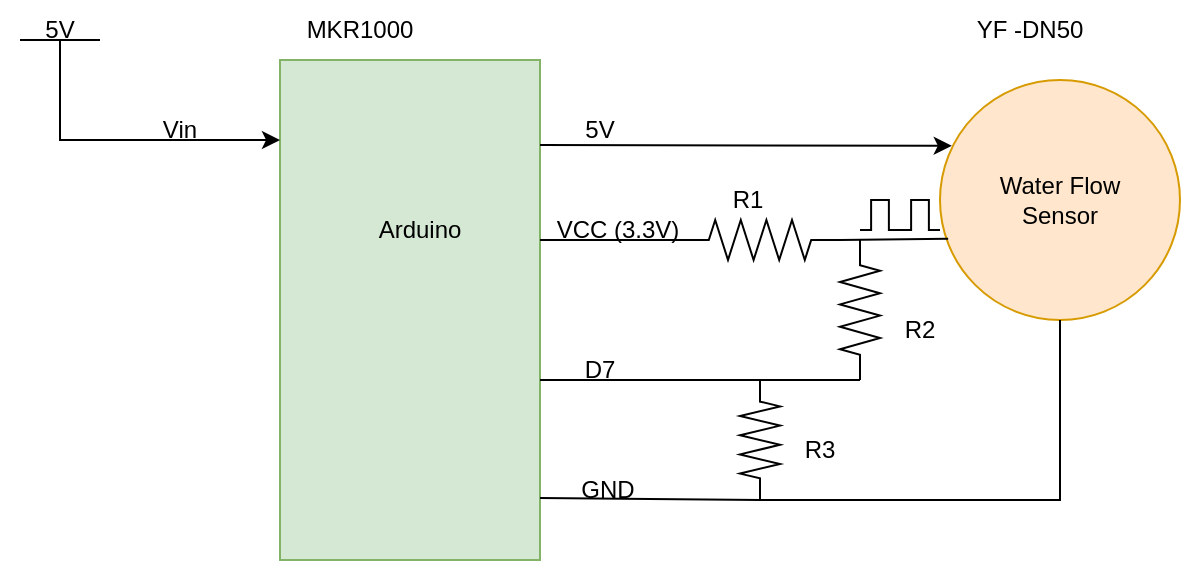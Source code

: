 <mxfile version="21.3.6" type="device">
  <diagram name="Page-1" id="PoN5YOy8r2xWtBs_J4a4">
    <mxGraphModel dx="662" dy="423" grid="0" gridSize="10" guides="1" tooltips="1" connect="1" arrows="1" fold="1" page="1" pageScale="1" pageWidth="850" pageHeight="1100" math="0" shadow="0">
      <root>
        <mxCell id="0" />
        <mxCell id="1" parent="0" />
        <mxCell id="cmkDTEEsIGNF2_mVubtz-1" value="" style="rounded=0;whiteSpace=wrap;html=1;fillColor=#d5e8d4;strokeColor=#82b366;" parent="1" vertex="1">
          <mxGeometry x="200" y="150" width="130" height="250" as="geometry" />
        </mxCell>
        <mxCell id="cmkDTEEsIGNF2_mVubtz-2" value="MKR1000" style="text;html=1;strokeColor=none;fillColor=none;align=center;verticalAlign=middle;whiteSpace=wrap;rounded=0;" parent="1" vertex="1">
          <mxGeometry x="210" y="120" width="60" height="30" as="geometry" />
        </mxCell>
        <mxCell id="cmkDTEEsIGNF2_mVubtz-4" value="Vin" style="text;html=1;strokeColor=none;fillColor=none;align=center;verticalAlign=middle;whiteSpace=wrap;rounded=0;" parent="1" vertex="1">
          <mxGeometry x="120" y="170" width="60" height="30" as="geometry" />
        </mxCell>
        <mxCell id="cmkDTEEsIGNF2_mVubtz-6" value="5V" style="text;html=1;strokeColor=none;fillColor=none;align=center;verticalAlign=middle;whiteSpace=wrap;rounded=0;" parent="1" vertex="1">
          <mxGeometry x="330" y="170" width="60" height="30" as="geometry" />
        </mxCell>
        <mxCell id="cmkDTEEsIGNF2_mVubtz-7" value="" style="endArrow=none;html=1;rounded=0;" parent="1" edge="1">
          <mxGeometry width="50" height="50" relative="1" as="geometry">
            <mxPoint x="330" y="240" as="sourcePoint" />
            <mxPoint x="400" y="240" as="targetPoint" />
          </mxGeometry>
        </mxCell>
        <mxCell id="cmkDTEEsIGNF2_mVubtz-10" value="" style="endArrow=none;html=1;rounded=0;" parent="1" edge="1">
          <mxGeometry width="50" height="50" relative="1" as="geometry">
            <mxPoint x="330" y="310" as="sourcePoint" />
            <mxPoint x="490" y="310" as="targetPoint" />
          </mxGeometry>
        </mxCell>
        <mxCell id="cmkDTEEsIGNF2_mVubtz-11" value="D7" style="text;html=1;strokeColor=none;fillColor=none;align=center;verticalAlign=middle;whiteSpace=wrap;rounded=0;" parent="1" vertex="1">
          <mxGeometry x="330" y="290" width="60" height="30" as="geometry" />
        </mxCell>
        <mxCell id="cmkDTEEsIGNF2_mVubtz-12" value="" style="ellipse;whiteSpace=wrap;html=1;aspect=fixed;fillColor=#ffe6cc;strokeColor=#d79b00;" parent="1" vertex="1">
          <mxGeometry x="530" y="160" width="120" height="120" as="geometry" />
        </mxCell>
        <mxCell id="cmkDTEEsIGNF2_mVubtz-16" value="YF -DN50" style="text;html=1;strokeColor=none;fillColor=none;align=center;verticalAlign=middle;whiteSpace=wrap;rounded=0;" parent="1" vertex="1">
          <mxGeometry x="545" y="120" width="60" height="30" as="geometry" />
        </mxCell>
        <mxCell id="cmkDTEEsIGNF2_mVubtz-17" value="Arduino" style="text;html=1;strokeColor=none;fillColor=none;align=center;verticalAlign=middle;whiteSpace=wrap;rounded=0;" parent="1" vertex="1">
          <mxGeometry x="240" y="220" width="60" height="30" as="geometry" />
        </mxCell>
        <mxCell id="cmkDTEEsIGNF2_mVubtz-18" value="Water Flow Sensor" style="text;html=1;strokeColor=none;fillColor=none;align=center;verticalAlign=middle;whiteSpace=wrap;rounded=0;" parent="1" vertex="1">
          <mxGeometry x="555" y="200" width="70" height="40" as="geometry" />
        </mxCell>
        <mxCell id="cmkDTEEsIGNF2_mVubtz-19" value="" style="endArrow=none;html=1;rounded=0;" parent="1" edge="1">
          <mxGeometry width="50" height="50" relative="1" as="geometry">
            <mxPoint x="70" y="140" as="sourcePoint" />
            <mxPoint x="110" y="140" as="targetPoint" />
          </mxGeometry>
        </mxCell>
        <mxCell id="cmkDTEEsIGNF2_mVubtz-20" value="" style="endArrow=classic;html=1;rounded=0;entryX=0;entryY=0.16;entryDx=0;entryDy=0;entryPerimeter=0;" parent="1" edge="1" target="cmkDTEEsIGNF2_mVubtz-1">
          <mxGeometry width="50" height="50" relative="1" as="geometry">
            <mxPoint x="90" y="140" as="sourcePoint" />
            <mxPoint x="130" y="190" as="targetPoint" />
            <Array as="points">
              <mxPoint x="90" y="190" />
            </Array>
          </mxGeometry>
        </mxCell>
        <mxCell id="cmkDTEEsIGNF2_mVubtz-21" value="5V" style="text;html=1;strokeColor=none;fillColor=none;align=center;verticalAlign=middle;whiteSpace=wrap;rounded=0;" parent="1" vertex="1">
          <mxGeometry x="60" y="120" width="60" height="30" as="geometry" />
        </mxCell>
        <mxCell id="SAALodXpD7ASV4AYtFlF-1" value="" style="endArrow=none;html=1;rounded=0;exitX=1;exitY=0.5;exitDx=0;exitDy=0;exitPerimeter=0;" edge="1" parent="1" source="SAALodXpD7ASV4AYtFlF-15">
          <mxGeometry width="50" height="50" relative="1" as="geometry">
            <mxPoint x="400" y="370" as="sourcePoint" />
            <mxPoint x="330" y="369" as="targetPoint" />
          </mxGeometry>
        </mxCell>
        <mxCell id="SAALodXpD7ASV4AYtFlF-3" value="VCC (3.3V)" style="text;html=1;strokeColor=none;fillColor=none;align=center;verticalAlign=middle;whiteSpace=wrap;rounded=0;" vertex="1" parent="1">
          <mxGeometry x="334" y="220" width="70" height="30" as="geometry" />
        </mxCell>
        <mxCell id="SAALodXpD7ASV4AYtFlF-8" value="" style="pointerEvents=1;verticalLabelPosition=bottom;shadow=0;dashed=0;align=center;html=1;verticalAlign=top;shape=mxgraph.electrical.resistors.resistor_2;" vertex="1" parent="1">
          <mxGeometry x="400" y="230" width="80" height="20" as="geometry" />
        </mxCell>
        <mxCell id="SAALodXpD7ASV4AYtFlF-12" value="R1" style="text;html=1;strokeColor=none;fillColor=none;align=center;verticalAlign=middle;whiteSpace=wrap;rounded=0;" vertex="1" parent="1">
          <mxGeometry x="404" y="205" width="60" height="30" as="geometry" />
        </mxCell>
        <mxCell id="SAALodXpD7ASV4AYtFlF-13" value="" style="pointerEvents=1;verticalLabelPosition=bottom;shadow=0;dashed=0;align=center;html=1;verticalAlign=top;shape=mxgraph.electrical.resistors.resistor_2;direction=south;" vertex="1" parent="1">
          <mxGeometry x="480" y="240" width="20" height="70" as="geometry" />
        </mxCell>
        <mxCell id="SAALodXpD7ASV4AYtFlF-15" value="" style="pointerEvents=1;verticalLabelPosition=bottom;shadow=0;dashed=0;align=center;html=1;verticalAlign=top;shape=mxgraph.electrical.resistors.resistor_2;direction=south;" vertex="1" parent="1">
          <mxGeometry x="430" y="310" width="20" height="60" as="geometry" />
        </mxCell>
        <mxCell id="SAALodXpD7ASV4AYtFlF-16" value="GND" style="text;html=1;strokeColor=none;fillColor=none;align=center;verticalAlign=middle;whiteSpace=wrap;rounded=0;" vertex="1" parent="1">
          <mxGeometry x="334" y="350" width="60" height="30" as="geometry" />
        </mxCell>
        <mxCell id="SAALodXpD7ASV4AYtFlF-19" value="" style="endArrow=classic;html=1;rounded=0;exitX=0;exitY=0.75;exitDx=0;exitDy=0;entryX=0.049;entryY=0.274;entryDx=0;entryDy=0;entryPerimeter=0;" edge="1" parent="1" source="cmkDTEEsIGNF2_mVubtz-6" target="cmkDTEEsIGNF2_mVubtz-12">
          <mxGeometry width="50" height="50" relative="1" as="geometry">
            <mxPoint x="420" y="210" as="sourcePoint" />
            <mxPoint x="470" y="160" as="targetPoint" />
          </mxGeometry>
        </mxCell>
        <mxCell id="SAALodXpD7ASV4AYtFlF-20" value="" style="endArrow=none;html=1;rounded=0;entryX=1;entryY=0.5;entryDx=0;entryDy=0;entryPerimeter=0;exitX=0.034;exitY=0.661;exitDx=0;exitDy=0;exitPerimeter=0;" edge="1" parent="1" source="cmkDTEEsIGNF2_mVubtz-12" target="SAALodXpD7ASV4AYtFlF-8">
          <mxGeometry width="50" height="50" relative="1" as="geometry">
            <mxPoint x="420" y="300" as="sourcePoint" />
            <mxPoint x="470" y="250" as="targetPoint" />
          </mxGeometry>
        </mxCell>
        <mxCell id="SAALodXpD7ASV4AYtFlF-21" value="" style="pointerEvents=1;verticalLabelPosition=bottom;shadow=0;dashed=0;align=center;html=1;verticalAlign=top;shape=mxgraph.electrical.waveforms.pulse_1;" vertex="1" parent="1">
          <mxGeometry x="510" y="220" width="20" height="15" as="geometry" />
        </mxCell>
        <mxCell id="SAALodXpD7ASV4AYtFlF-22" value="" style="pointerEvents=1;verticalLabelPosition=bottom;shadow=0;dashed=0;align=center;html=1;verticalAlign=top;shape=mxgraph.electrical.waveforms.pulse_1;" vertex="1" parent="1">
          <mxGeometry x="490" y="220" width="20" height="15" as="geometry" />
        </mxCell>
        <mxCell id="SAALodXpD7ASV4AYtFlF-23" value="" style="endArrow=none;html=1;rounded=0;exitX=1;exitY=0.5;exitDx=0;exitDy=0;exitPerimeter=0;entryX=0.5;entryY=1;entryDx=0;entryDy=0;" edge="1" parent="1" source="SAALodXpD7ASV4AYtFlF-15" target="cmkDTEEsIGNF2_mVubtz-12">
          <mxGeometry width="50" height="50" relative="1" as="geometry">
            <mxPoint x="420" y="300" as="sourcePoint" />
            <mxPoint x="470" y="250" as="targetPoint" />
            <Array as="points">
              <mxPoint x="590" y="370" />
            </Array>
          </mxGeometry>
        </mxCell>
        <mxCell id="SAALodXpD7ASV4AYtFlF-24" value="R2" style="text;html=1;strokeColor=none;fillColor=none;align=center;verticalAlign=middle;whiteSpace=wrap;rounded=0;" vertex="1" parent="1">
          <mxGeometry x="490" y="270" width="60" height="30" as="geometry" />
        </mxCell>
        <mxCell id="SAALodXpD7ASV4AYtFlF-25" value="R3" style="text;html=1;strokeColor=none;fillColor=none;align=center;verticalAlign=middle;whiteSpace=wrap;rounded=0;" vertex="1" parent="1">
          <mxGeometry x="440" y="330" width="60" height="30" as="geometry" />
        </mxCell>
      </root>
    </mxGraphModel>
  </diagram>
</mxfile>
